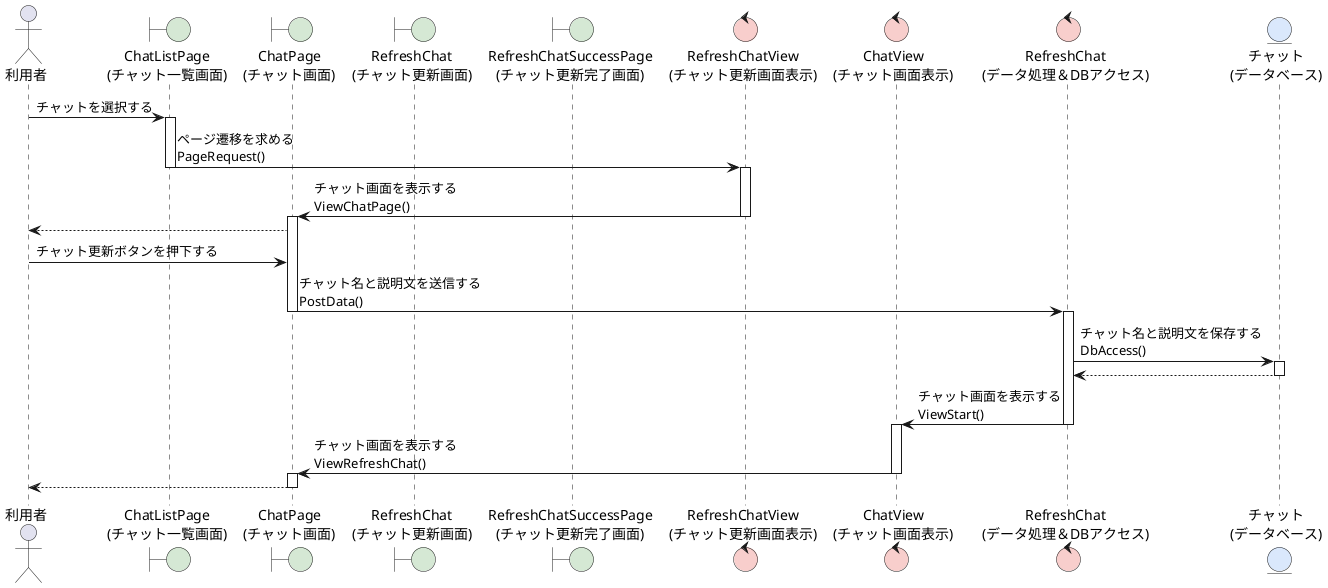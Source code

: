 @startuml rireki 

actor 利用者 as user
boundary "ChatListPage\n(チャット一覧画面)" as ChatListPage #d5e8d4
boundary "ChatPage\n(チャット画面)" as ChatPage #d5e8d4
boundary "RefreshChat\n(チャット更新画面)" as RefreshChatPage #d5e8d4
boundary "RefreshChatSuccessPage\n(チャット更新完了画面)" as RefreshChatSuccessPage #d5e8d4

control "RefreshChatView\n(チャット更新画面表示)" as RefreshChatView #f8cecc
control "ChatView\n(チャット画面表示)" as ChatView #f8cecc
control "RefreshChat\n(データ処理＆DBアクセス)" as RefreshChat #f8cecc
entity "チャット\n(データベース)" as DB #dae8fc



' activate View
user -> ChatListPage :チャットを選択する
activate ChatListPage
ChatListPage -> RefreshChatView :ページ遷移を求める\nPageRequest()
deactivate ChatListPage
activate RefreshChatView
RefreshChatView -> ChatPage:チャット画面を表示する\nViewChatPage()
deactivate RefreshChatView
activate ChatPage
ChatPage --> user
user -> ChatPage:チャット更新ボタンを押下する
ChatPage -> RefreshChat :チャット名と説明文を送信する\nPostData()
deactivate ChatPage
activate RefreshChat
' View -> RefreshChat :チャット名と説明を取得する\nGetInfo()
RefreshChat -> DB :チャット名と説明文を保存する\nDbAccess()
activate DB
DB --> RefreshChat
deactivate DB
' RefreshChat -> View:データの返却\nSetInfo()
RefreshChat -> ChatView:チャット画面を表示する\nViewStart()
deactivate RefreshChat
activate ChatView
ChatView -> ChatPage:チャット画面を表示する\nViewRefreshChat()
deactivate ChatView
activate ChatPage
ChatPage --> user
deactivate ChatPage
' user -> RefreshChat :ルーム名と説明を入力
' RefreshChat -> View :ページ遷移を求める\nPageRequest()
' deactivate RefreshChat
' View -> RefreshChat :DBに情報を登録する\nRefRooms()
' RefreshChat -> DB :DBアクセス\nDbAccess()
' activate DB
' DB -> RefreshChat
' deactivate DB
' RefreshChat -> View :DBアクセス可否を返却する\nReturnAccess()
' View -> RefreshChatSuccessPage:チャット更新完了画面を表示する\nViewRefreshCompletePage()
' activate RefreshChatSuccessPage
' RefreshChatSuccessPage --> user

' user -> RefreshChatSuccessPage:チャット一覧へ戻るボタンを押下する

' RefreshChatSuccessPage -> View :ページ遷移を求める\nPageRequest()
' deactivate RefreshChatSuccessPage

' View -> RefreshChat :チャット一覧を取得する\nGetRooms()
' RefreshChat -> DB :DBアクセス\nDbAccess()
' activate DB
' DB --> RefreshChat
' deactivate DB
' RefreshChat -> View :チャット一覧画面を返却\nSetRooms()


' View -> ChatListPage :チャット一覧を表示する\nViewChatListPage()
' activate ChatListPage
' ChatListPage --> user
' deactivate ChatListPage
' deactivate View
' deactivate RefreshChat


@enduml



' @startuml rireki 

' actor 利用者 as user
' boundary "ChatListPage\n(チャット一覧画面)" as ChatListPage #d5e8d4
' boundary "ChatPage\n(チャット画面)" as ChatPage #d5e8d4
' boundary "RefreshChat\n(チャット更新画面)" as RefreshChat #d5e8d4
' boundary "RefreshChatSuccessPage\n(チャット更新完了画面)" as RefreshChatSuccessPage #d5e8d4

' control "View\n(ページ遷移管理)" as View #f8cecc
' control "Model\n(データ処理＆DBアクセス)" as Model #f8cecc
' entity "Sqlite3\n(データベース)" as DB #dae8fc


' activate Model
' activate View
' user -> ChatListPage :チャットを選択する
' activate ChatListPage
' ChatListPage -> View :ページ遷移を求める\nPageRequest()
' deactivate ChatListPage
' View -> Model :アクセス許可状態を取得する\nGetAccess()
' Model -> DB :DBアクセス\nDbAccess()
' activate DB
' DB --> Model
' deactivate DB
' Model -> View:アクセス状態の返却\nSetAccess()
' View -> ChatPage:チャット画面を表示する\nViewChatPage()
' activate ChatPage
' ChatPage --> user
' user -> ChatPage:チャット更新ボタンを押下する
' ChatPage -> View :ページ遷移を求める\nPageRequest()
' deactivate ChatPage
' View -> Model :チャット名と説明を取得する\nGetInfo()
' Model -> DB :DBアクセス\nDbAccess()
' activate DB
' DB --> Model
' deactivate DB
' Model -> View:データの返却\nSetInfo()
' View -> RefreshChat:チャット更新画面を表示する\nViewRefreshChat()
' activate RefreshChat
' RefreshChat --> user
' user -> RefreshChat :ルーム名と説明を入力
' RefreshChat -> View :ページ遷移を求める\nPageRequest()
' deactivate RefreshChat
' View -> Model :DBに情報を登録する\nRefRooms()
' Model -> DB :DBアクセス\nDbAccess()
' activate DB
' DB -> Model
' deactivate DB
' Model -> View :DBアクセス可否を返却する\nReturnAccess()
' View -> RefreshChatSuccessPage:チャット更新完了画面を表示する\nViewRefreshCompletePage()
' activate RefreshChatSuccessPage
' RefreshChatSuccessPage --> user

' user -> RefreshChatSuccessPage:チャット一覧へ戻るボタンを押下する

' RefreshChatSuccessPage -> View :ページ遷移を求める\nPageRequest()
' deactivate RefreshChatSuccessPage

' View -> Model :チャット一覧を取得する\nGetRooms()
' Model -> DB :DBアクセス\nDbAccess()
' activate DB
' DB --> Model
' deactivate DB
' Model -> View :チャット一覧画面を返却\nSetRooms()


' View -> ChatListPage :チャット一覧を表示する\nViewChatListPage()
' activate ChatListPage
' ChatListPage --> user
' deactivate ChatListPage
' deactivate View
' deactivate Model
' deactivate View
' deactivate Model

' @enduml
